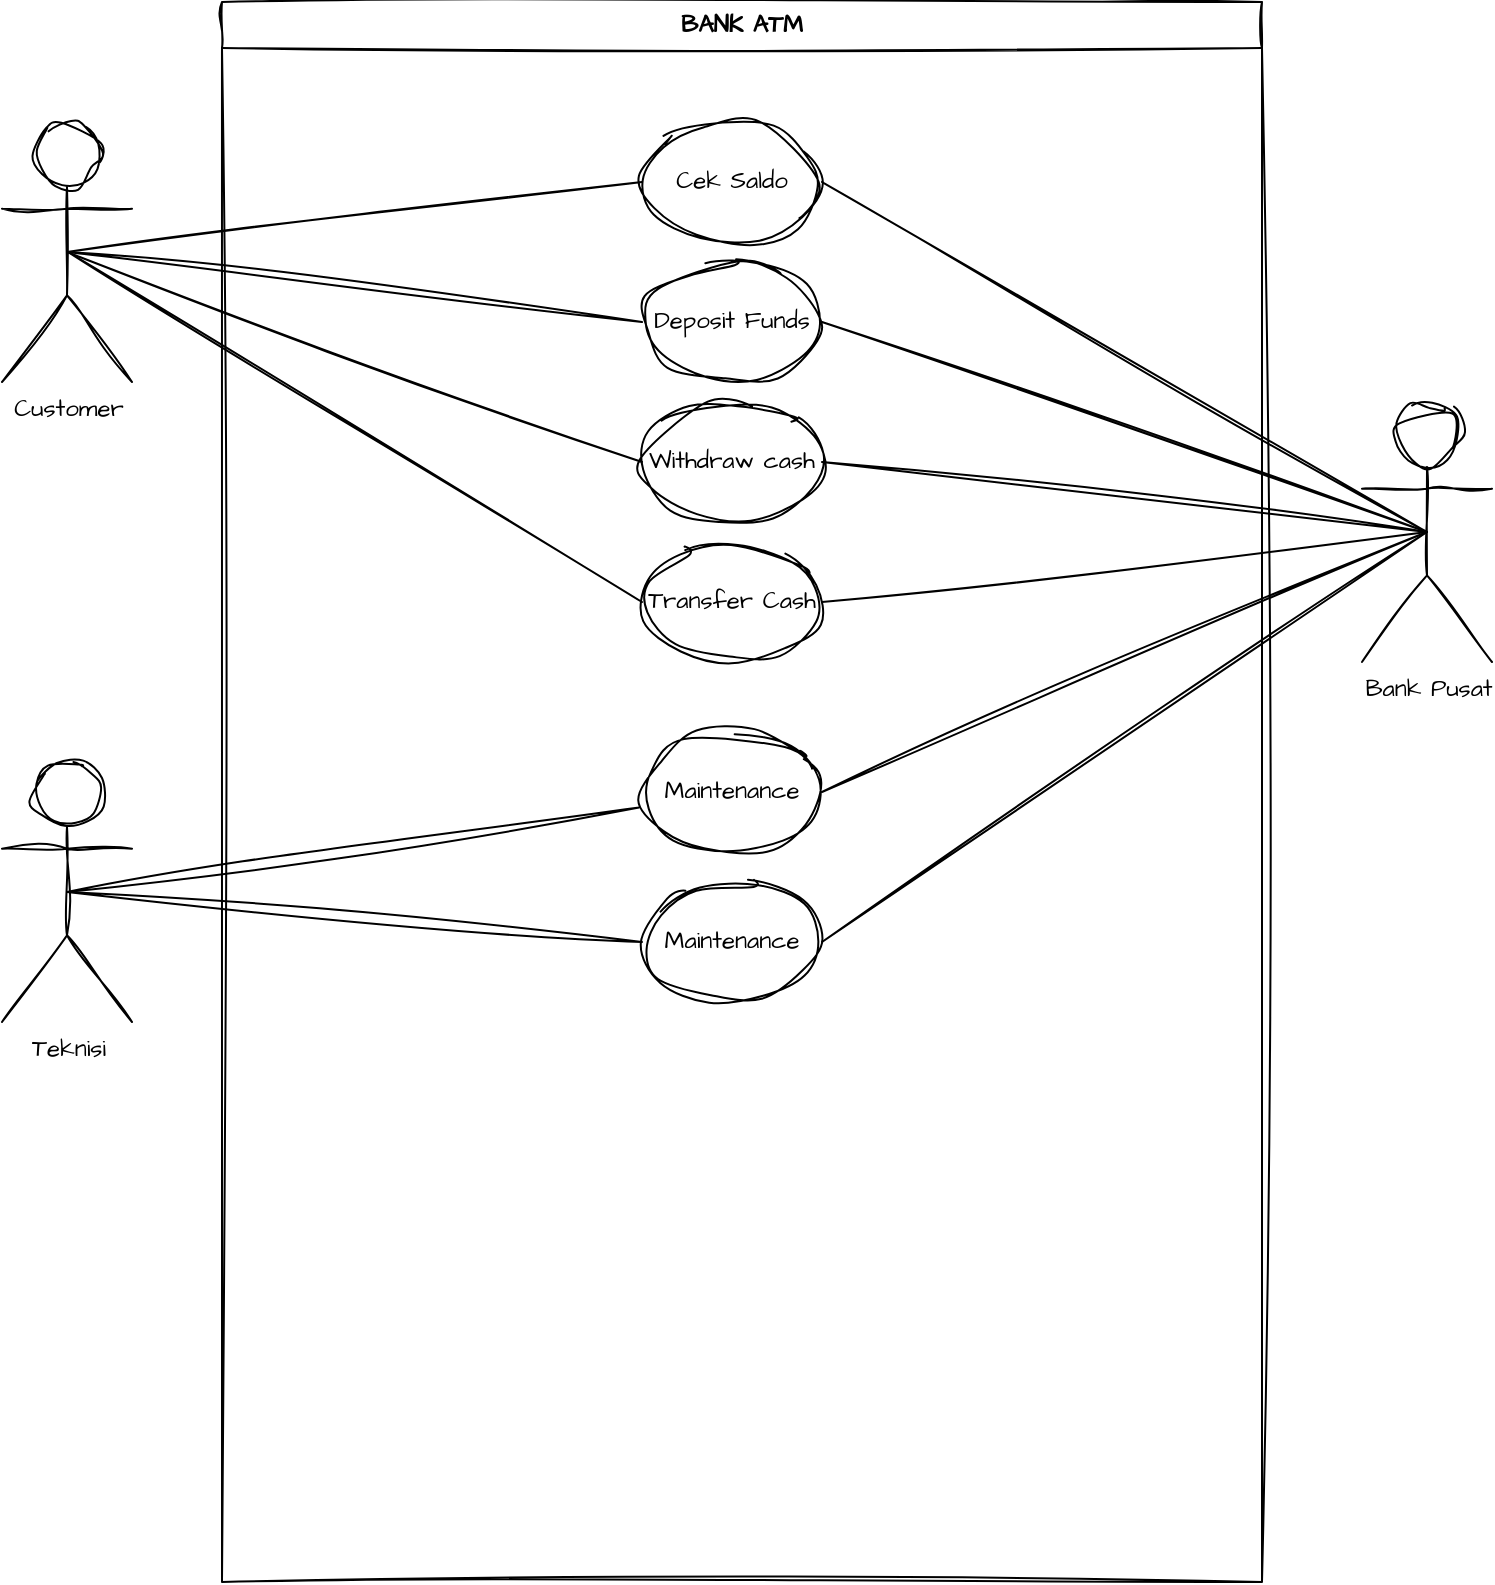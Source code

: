 <mxfile version="24.8.4">
  <diagram name="Page-1" id="vcWN8KLw-OG_TsEZdzv9">
    <mxGraphModel dx="1173" dy="742" grid="1" gridSize="10" guides="1" tooltips="1" connect="1" arrows="1" fold="1" page="1" pageScale="1" pageWidth="850" pageHeight="1100" math="0" shadow="0">
      <root>
        <mxCell id="0" />
        <mxCell id="1" parent="0" />
        <mxCell id="9Lj7PMYva2M-RC-_L7ci-1" value="BANK ATM" style="swimlane;whiteSpace=wrap;html=1;sketch=1;hachureGap=4;jiggle=2;curveFitting=1;fontFamily=Architects Daughter;fontSource=https%3A%2F%2Ffonts.googleapis.com%2Fcss%3Ffamily%3DArchitects%2BDaughter;" vertex="1" parent="1">
          <mxGeometry x="160" y="50" width="520" height="790" as="geometry" />
        </mxCell>
        <mxCell id="9Lj7PMYva2M-RC-_L7ci-9" value="Cek Saldo" style="ellipse;whiteSpace=wrap;html=1;sketch=1;hachureGap=4;jiggle=2;curveFitting=1;fontFamily=Architects Daughter;fontSource=https%3A%2F%2Ffonts.googleapis.com%2Fcss%3Ffamily%3DArchitects%2BDaughter;" vertex="1" parent="9Lj7PMYva2M-RC-_L7ci-1">
          <mxGeometry x="210" y="60" width="90" height="60" as="geometry" />
        </mxCell>
        <mxCell id="9Lj7PMYva2M-RC-_L7ci-10" value="Deposit Funds" style="ellipse;whiteSpace=wrap;html=1;sketch=1;hachureGap=4;jiggle=2;curveFitting=1;fontFamily=Architects Daughter;fontSource=https%3A%2F%2Ffonts.googleapis.com%2Fcss%3Ffamily%3DArchitects%2BDaughter;" vertex="1" parent="9Lj7PMYva2M-RC-_L7ci-1">
          <mxGeometry x="210" y="130" width="90" height="60" as="geometry" />
        </mxCell>
        <mxCell id="9Lj7PMYva2M-RC-_L7ci-11" value="Withdraw cash" style="ellipse;whiteSpace=wrap;html=1;sketch=1;hachureGap=4;jiggle=2;curveFitting=1;fontFamily=Architects Daughter;fontSource=https%3A%2F%2Ffonts.googleapis.com%2Fcss%3Ffamily%3DArchitects%2BDaughter;" vertex="1" parent="9Lj7PMYva2M-RC-_L7ci-1">
          <mxGeometry x="210" y="200" width="90" height="60" as="geometry" />
        </mxCell>
        <mxCell id="9Lj7PMYva2M-RC-_L7ci-12" value="Transfer Cash" style="ellipse;whiteSpace=wrap;html=1;sketch=1;hachureGap=4;jiggle=2;curveFitting=1;fontFamily=Architects Daughter;fontSource=https%3A%2F%2Ffonts.googleapis.com%2Fcss%3Ffamily%3DArchitects%2BDaughter;" vertex="1" parent="9Lj7PMYva2M-RC-_L7ci-1">
          <mxGeometry x="210" y="270" width="90" height="60" as="geometry" />
        </mxCell>
        <mxCell id="9Lj7PMYva2M-RC-_L7ci-17" value="Maintenance" style="ellipse;whiteSpace=wrap;html=1;sketch=1;hachureGap=4;jiggle=2;curveFitting=1;fontFamily=Architects Daughter;fontSource=https%3A%2F%2Ffonts.googleapis.com%2Fcss%3Ffamily%3DArchitects%2BDaughter;" vertex="1" parent="9Lj7PMYva2M-RC-_L7ci-1">
          <mxGeometry x="210" y="365" width="90" height="60" as="geometry" />
        </mxCell>
        <mxCell id="9Lj7PMYva2M-RC-_L7ci-19" value="Maintenance" style="ellipse;whiteSpace=wrap;html=1;sketch=1;hachureGap=4;jiggle=2;curveFitting=1;fontFamily=Architects Daughter;fontSource=https%3A%2F%2Ffonts.googleapis.com%2Fcss%3Ffamily%3DArchitects%2BDaughter;" vertex="1" parent="9Lj7PMYva2M-RC-_L7ci-1">
          <mxGeometry x="210" y="440" width="90" height="60" as="geometry" />
        </mxCell>
        <mxCell id="9Lj7PMYva2M-RC-_L7ci-2" value="Customer" style="shape=umlActor;verticalLabelPosition=bottom;verticalAlign=top;html=1;outlineConnect=0;sketch=1;hachureGap=4;jiggle=2;curveFitting=1;fontFamily=Architects Daughter;fontSource=https%3A%2F%2Ffonts.googleapis.com%2Fcss%3Ffamily%3DArchitects%2BDaughter;" vertex="1" parent="1">
          <mxGeometry x="50" y="110" width="65" height="130" as="geometry" />
        </mxCell>
        <mxCell id="9Lj7PMYva2M-RC-_L7ci-3" value="Teknisi" style="shape=umlActor;verticalLabelPosition=bottom;verticalAlign=top;html=1;outlineConnect=0;sketch=1;hachureGap=4;jiggle=2;curveFitting=1;fontFamily=Architects Daughter;fontSource=https%3A%2F%2Ffonts.googleapis.com%2Fcss%3Ffamily%3DArchitects%2BDaughter;" vertex="1" parent="1">
          <mxGeometry x="50" y="430" width="65" height="130" as="geometry" />
        </mxCell>
        <mxCell id="9Lj7PMYva2M-RC-_L7ci-4" value="Bank Pusat" style="shape=umlActor;verticalLabelPosition=bottom;verticalAlign=top;html=1;outlineConnect=0;sketch=1;hachureGap=4;jiggle=2;curveFitting=1;fontFamily=Architects Daughter;fontSource=https%3A%2F%2Ffonts.googleapis.com%2Fcss%3Ffamily%3DArchitects%2BDaughter;" vertex="1" parent="1">
          <mxGeometry x="730" y="250" width="65" height="130" as="geometry" />
        </mxCell>
        <mxCell id="9Lj7PMYva2M-RC-_L7ci-13" value="" style="endArrow=none;html=1;rounded=0;sketch=1;hachureGap=4;jiggle=2;curveFitting=1;fontFamily=Architects Daughter;fontSource=https%3A%2F%2Ffonts.googleapis.com%2Fcss%3Ffamily%3DArchitects%2BDaughter;entryX=0;entryY=0.5;entryDx=0;entryDy=0;exitX=0.5;exitY=0.5;exitDx=0;exitDy=0;exitPerimeter=0;" edge="1" parent="1" source="9Lj7PMYva2M-RC-_L7ci-2" target="9Lj7PMYva2M-RC-_L7ci-9">
          <mxGeometry width="50" height="50" relative="1" as="geometry">
            <mxPoint x="400" y="330" as="sourcePoint" />
            <mxPoint x="450" y="280" as="targetPoint" />
          </mxGeometry>
        </mxCell>
        <mxCell id="9Lj7PMYva2M-RC-_L7ci-14" value="" style="endArrow=none;html=1;rounded=0;sketch=1;hachureGap=4;jiggle=2;curveFitting=1;fontFamily=Architects Daughter;fontSource=https%3A%2F%2Ffonts.googleapis.com%2Fcss%3Ffamily%3DArchitects%2BDaughter;entryX=0;entryY=0.5;entryDx=0;entryDy=0;exitX=0.5;exitY=0.5;exitDx=0;exitDy=0;exitPerimeter=0;" edge="1" parent="1" source="9Lj7PMYva2M-RC-_L7ci-2" target="9Lj7PMYva2M-RC-_L7ci-10">
          <mxGeometry width="50" height="50" relative="1" as="geometry">
            <mxPoint x="93" y="185" as="sourcePoint" />
            <mxPoint x="380" y="150" as="targetPoint" />
          </mxGeometry>
        </mxCell>
        <mxCell id="9Lj7PMYva2M-RC-_L7ci-15" value="" style="endArrow=none;html=1;rounded=0;sketch=1;hachureGap=4;jiggle=2;curveFitting=1;fontFamily=Architects Daughter;fontSource=https%3A%2F%2Ffonts.googleapis.com%2Fcss%3Ffamily%3DArchitects%2BDaughter;entryX=0;entryY=0.5;entryDx=0;entryDy=0;exitX=0.5;exitY=0.5;exitDx=0;exitDy=0;exitPerimeter=0;" edge="1" parent="1" source="9Lj7PMYva2M-RC-_L7ci-2" target="9Lj7PMYva2M-RC-_L7ci-11">
          <mxGeometry width="50" height="50" relative="1" as="geometry">
            <mxPoint x="93" y="185" as="sourcePoint" />
            <mxPoint x="380" y="240" as="targetPoint" />
          </mxGeometry>
        </mxCell>
        <mxCell id="9Lj7PMYva2M-RC-_L7ci-16" value="" style="endArrow=none;html=1;rounded=0;sketch=1;hachureGap=4;jiggle=2;curveFitting=1;fontFamily=Architects Daughter;fontSource=https%3A%2F%2Ffonts.googleapis.com%2Fcss%3Ffamily%3DArchitects%2BDaughter;entryX=0;entryY=0.5;entryDx=0;entryDy=0;" edge="1" parent="1" target="9Lj7PMYva2M-RC-_L7ci-12">
          <mxGeometry width="50" height="50" relative="1" as="geometry">
            <mxPoint x="83" y="175" as="sourcePoint" />
            <mxPoint x="380" y="330" as="targetPoint" />
          </mxGeometry>
        </mxCell>
        <mxCell id="9Lj7PMYva2M-RC-_L7ci-18" value="" style="endArrow=none;html=1;rounded=0;sketch=1;hachureGap=4;jiggle=2;curveFitting=1;fontFamily=Architects Daughter;fontSource=https%3A%2F%2Ffonts.googleapis.com%2Fcss%3Ffamily%3DArchitects%2BDaughter;entryX=-0.016;entryY=0.629;entryDx=0;entryDy=0;entryPerimeter=0;exitX=0.5;exitY=0.5;exitDx=0;exitDy=0;exitPerimeter=0;" edge="1" parent="1" source="9Lj7PMYva2M-RC-_L7ci-3" target="9Lj7PMYva2M-RC-_L7ci-17">
          <mxGeometry width="50" height="50" relative="1" as="geometry">
            <mxPoint x="93" y="185" as="sourcePoint" />
            <mxPoint x="380" y="360" as="targetPoint" />
          </mxGeometry>
        </mxCell>
        <mxCell id="9Lj7PMYva2M-RC-_L7ci-20" value="" style="endArrow=none;html=1;rounded=0;sketch=1;hachureGap=4;jiggle=2;curveFitting=1;fontFamily=Architects Daughter;fontSource=https%3A%2F%2Ffonts.googleapis.com%2Fcss%3Ffamily%3DArchitects%2BDaughter;entryX=0;entryY=0.5;entryDx=0;entryDy=0;exitX=0.5;exitY=0.5;exitDx=0;exitDy=0;exitPerimeter=0;" edge="1" parent="1" source="9Lj7PMYva2M-RC-_L7ci-3" target="9Lj7PMYva2M-RC-_L7ci-19">
          <mxGeometry width="50" height="50" relative="1" as="geometry">
            <mxPoint x="93" y="505" as="sourcePoint" />
            <mxPoint x="379" y="463" as="targetPoint" />
          </mxGeometry>
        </mxCell>
        <mxCell id="9Lj7PMYva2M-RC-_L7ci-21" value="" style="endArrow=none;html=1;rounded=0;sketch=1;hachureGap=4;jiggle=2;curveFitting=1;fontFamily=Architects Daughter;fontSource=https%3A%2F%2Ffonts.googleapis.com%2Fcss%3Ffamily%3DArchitects%2BDaughter;entryX=0.5;entryY=0.5;entryDx=0;entryDy=0;entryPerimeter=0;exitX=1;exitY=0.5;exitDx=0;exitDy=0;" edge="1" parent="1" source="9Lj7PMYva2M-RC-_L7ci-9" target="9Lj7PMYva2M-RC-_L7ci-4">
          <mxGeometry width="50" height="50" relative="1" as="geometry">
            <mxPoint x="103" y="515" as="sourcePoint" />
            <mxPoint x="389" y="473" as="targetPoint" />
          </mxGeometry>
        </mxCell>
        <mxCell id="9Lj7PMYva2M-RC-_L7ci-22" value="" style="endArrow=none;html=1;rounded=0;sketch=1;hachureGap=4;jiggle=2;curveFitting=1;fontFamily=Architects Daughter;fontSource=https%3A%2F%2Ffonts.googleapis.com%2Fcss%3Ffamily%3DArchitects%2BDaughter;entryX=0.5;entryY=0.5;entryDx=0;entryDy=0;entryPerimeter=0;exitX=1;exitY=0.5;exitDx=0;exitDy=0;" edge="1" parent="1" source="9Lj7PMYva2M-RC-_L7ci-10" target="9Lj7PMYva2M-RC-_L7ci-4">
          <mxGeometry width="50" height="50" relative="1" as="geometry">
            <mxPoint x="470" y="150" as="sourcePoint" />
            <mxPoint x="773" y="265" as="targetPoint" />
          </mxGeometry>
        </mxCell>
        <mxCell id="9Lj7PMYva2M-RC-_L7ci-23" value="" style="endArrow=none;html=1;rounded=0;sketch=1;hachureGap=4;jiggle=2;curveFitting=1;fontFamily=Architects Daughter;fontSource=https%3A%2F%2Ffonts.googleapis.com%2Fcss%3Ffamily%3DArchitects%2BDaughter;entryX=0.5;entryY=0.5;entryDx=0;entryDy=0;entryPerimeter=0;exitX=1;exitY=0.5;exitDx=0;exitDy=0;" edge="1" parent="1" source="9Lj7PMYva2M-RC-_L7ci-11" target="9Lj7PMYva2M-RC-_L7ci-4">
          <mxGeometry width="50" height="50" relative="1" as="geometry">
            <mxPoint x="470" y="220" as="sourcePoint" />
            <mxPoint x="773" y="265" as="targetPoint" />
          </mxGeometry>
        </mxCell>
        <mxCell id="9Lj7PMYva2M-RC-_L7ci-24" value="" style="endArrow=none;html=1;rounded=0;sketch=1;hachureGap=4;jiggle=2;curveFitting=1;fontFamily=Architects Daughter;fontSource=https%3A%2F%2Ffonts.googleapis.com%2Fcss%3Ffamily%3DArchitects%2BDaughter;entryX=0.5;entryY=0.5;entryDx=0;entryDy=0;entryPerimeter=0;exitX=1;exitY=0.5;exitDx=0;exitDy=0;" edge="1" parent="1" source="9Lj7PMYva2M-RC-_L7ci-12" target="9Lj7PMYva2M-RC-_L7ci-4">
          <mxGeometry width="50" height="50" relative="1" as="geometry">
            <mxPoint x="470" y="290" as="sourcePoint" />
            <mxPoint x="773" y="265" as="targetPoint" />
          </mxGeometry>
        </mxCell>
        <mxCell id="9Lj7PMYva2M-RC-_L7ci-25" value="" style="endArrow=none;html=1;rounded=0;sketch=1;hachureGap=4;jiggle=2;curveFitting=1;fontFamily=Architects Daughter;fontSource=https%3A%2F%2Ffonts.googleapis.com%2Fcss%3Ffamily%3DArchitects%2BDaughter;entryX=0.5;entryY=0.5;entryDx=0;entryDy=0;entryPerimeter=0;exitX=1;exitY=0.5;exitDx=0;exitDy=0;" edge="1" parent="1" source="9Lj7PMYva2M-RC-_L7ci-17" target="9Lj7PMYva2M-RC-_L7ci-4">
          <mxGeometry width="50" height="50" relative="1" as="geometry">
            <mxPoint x="470" y="360" as="sourcePoint" />
            <mxPoint x="773" y="265" as="targetPoint" />
          </mxGeometry>
        </mxCell>
        <mxCell id="9Lj7PMYva2M-RC-_L7ci-26" value="" style="endArrow=none;html=1;rounded=0;sketch=1;hachureGap=4;jiggle=2;curveFitting=1;fontFamily=Architects Daughter;fontSource=https%3A%2F%2Ffonts.googleapis.com%2Fcss%3Ffamily%3DArchitects%2BDaughter;entryX=0.5;entryY=0.5;entryDx=0;entryDy=0;entryPerimeter=0;exitX=1;exitY=0.5;exitDx=0;exitDy=0;" edge="1" parent="1" source="9Lj7PMYva2M-RC-_L7ci-19" target="9Lj7PMYva2M-RC-_L7ci-4">
          <mxGeometry width="50" height="50" relative="1" as="geometry">
            <mxPoint x="470" y="455" as="sourcePoint" />
            <mxPoint x="773" y="265" as="targetPoint" />
          </mxGeometry>
        </mxCell>
      </root>
    </mxGraphModel>
  </diagram>
</mxfile>
